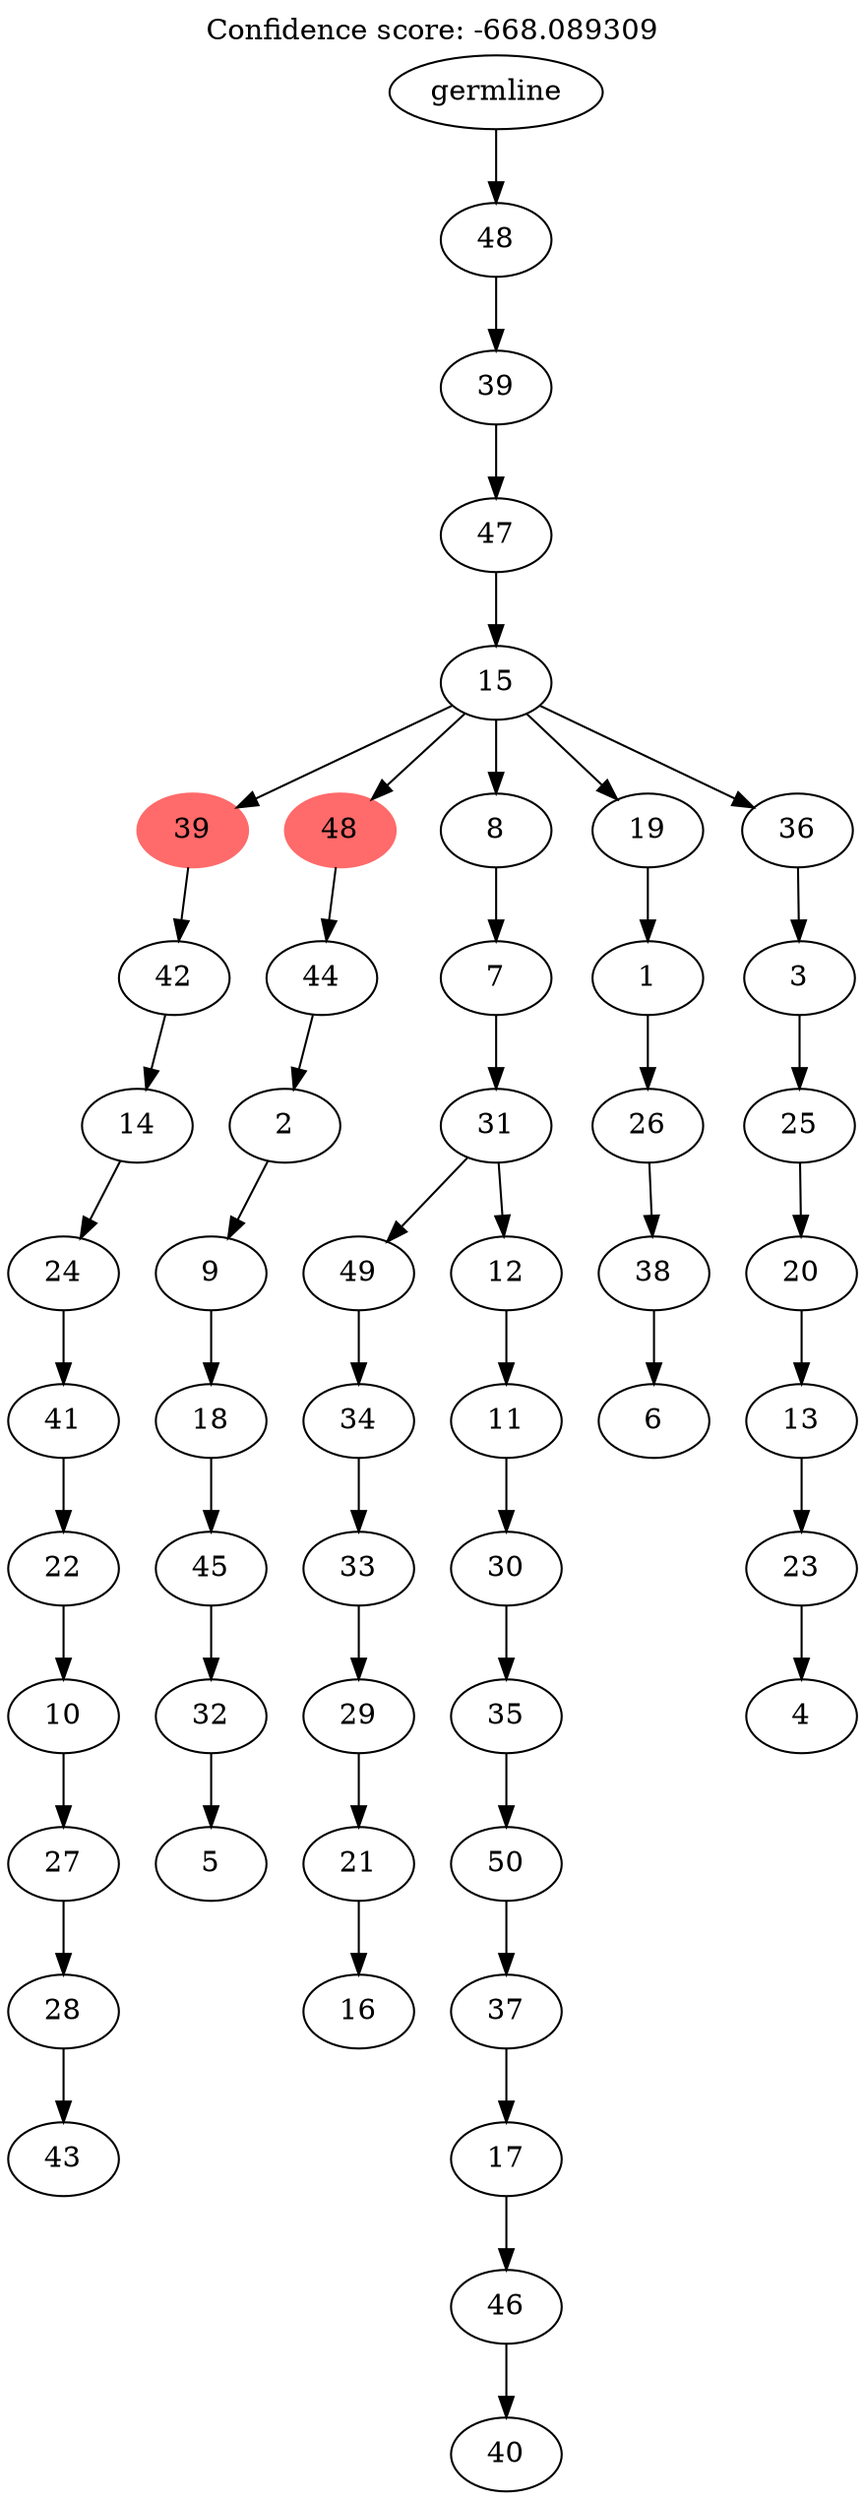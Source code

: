 digraph g {
	"51" -> "52";
	"52" [label="43"];
	"50" -> "51";
	"51" [label="28"];
	"49" -> "50";
	"50" [label="27"];
	"48" -> "49";
	"49" [label="10"];
	"47" -> "48";
	"48" [label="22"];
	"46" -> "47";
	"47" [label="41"];
	"45" -> "46";
	"46" [label="24"];
	"44" -> "45";
	"45" [label="14"];
	"43" -> "44";
	"44" [label="42"];
	"41" -> "42";
	"42" [label="5"];
	"40" -> "41";
	"41" [label="32"];
	"39" -> "40";
	"40" [label="45"];
	"38" -> "39";
	"39" [label="18"];
	"37" -> "38";
	"38" [label="9"];
	"36" -> "37";
	"37" [label="2"];
	"35" -> "36";
	"36" [label="44"];
	"33" -> "34";
	"34" [label="16"];
	"32" -> "33";
	"33" [label="21"];
	"31" -> "32";
	"32" [label="29"];
	"30" -> "31";
	"31" [label="33"];
	"29" -> "30";
	"30" [label="34"];
	"27" -> "28";
	"28" [label="40"];
	"26" -> "27";
	"27" [label="46"];
	"25" -> "26";
	"26" [label="17"];
	"24" -> "25";
	"25" [label="37"];
	"23" -> "24";
	"24" [label="50"];
	"22" -> "23";
	"23" [label="35"];
	"21" -> "22";
	"22" [label="30"];
	"20" -> "21";
	"21" [label="11"];
	"19" -> "20";
	"20" [label="12"];
	"19" -> "29";
	"29" [label="49"];
	"18" -> "19";
	"19" [label="31"];
	"17" -> "18";
	"18" [label="7"];
	"15" -> "16";
	"16" [label="6"];
	"14" -> "15";
	"15" [label="38"];
	"13" -> "14";
	"14" [label="26"];
	"12" -> "13";
	"13" [label="1"];
	"10" -> "11";
	"11" [label="4"];
	"9" -> "10";
	"10" [label="23"];
	"8" -> "9";
	"9" [label="13"];
	"7" -> "8";
	"8" [label="20"];
	"6" -> "7";
	"7" [label="25"];
	"5" -> "6";
	"6" [label="3"];
	"4" -> "5";
	"5" [label="36"];
	"4" -> "12";
	"12" [label="19"];
	"4" -> "17";
	"17" [label="8"];
	"4" -> "35";
	"35" [color=indianred1, style=filled, label="48"];
	"4" -> "43";
	"43" [color=indianred1, style=filled, label="39"];
	"3" -> "4";
	"4" [label="15"];
	"2" -> "3";
	"3" [label="47"];
	"1" -> "2";
	"2" [label="39"];
	"0" -> "1";
	"1" [label="48"];
	"0" [label="germline"];
	labelloc="t";
	label="Confidence score: -668.089309";
}
